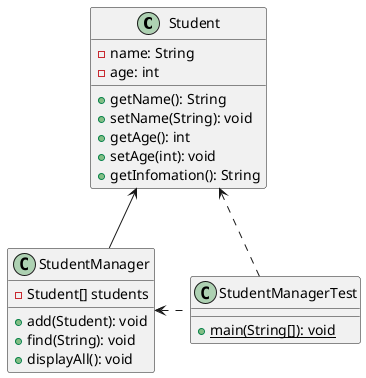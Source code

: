 @startuml

class Student {
    - name: String
    - age: int
    + getName(): String
    + setName(String): void
    + getAge(): int
    + setAge(int): void
    + getInfomation(): String
}

class StudentManager {
    - Student[] students
    + add(Student): void
    + find(String): void
    + displayAll(): void
}

class StudentManagerTest {
    + {static} main(String[]): void
}

Student <- StudentManager
Student <.. StudentManagerTest
StudentManager <. StudentManagerTest

@enduml